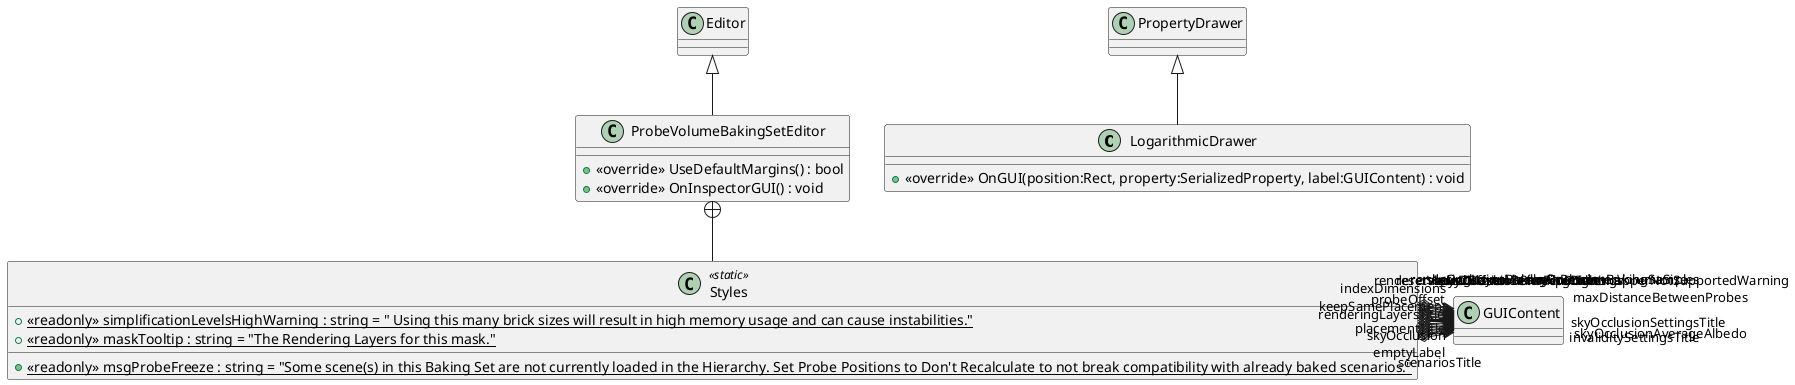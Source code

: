 @startuml
class LogarithmicDrawer {
    + <<override>> OnGUI(position:Rect, property:SerializedProperty, label:GUIContent) : void
}
class ProbeVolumeBakingSetEditor {
    + <<override>> UseDefaultMargins() : bool
    + <<override>> OnInspectorGUI() : void
}
class Styles <<static>> {
    + {static} <<readonly>> msgProbeFreeze : string = "Some scene(s) in this Baking Set are not currently loaded in the Hierarchy. Set Probe Positions to Don't Recalculate to not break compatibility with already baked scenarios."
    + {static} <<readonly>> simplificationLevelsHighWarning : string = " Using this many brick sizes will result in high memory usage and can cause instabilities."
    + {static} <<readonly>> maskTooltip : string = "The Rendering Layers for this mask."
}
PropertyDrawer <|-- LogarithmicDrawer
Editor <|-- ProbeVolumeBakingSetEditor
ProbeVolumeBakingSetEditor +-- Styles
Styles o-> "scenariosTitle" GUIContent
Styles o-> "placementTitle" GUIContent
Styles o-> "invaliditySettingsTitle" GUIContent
Styles o-> "skyOcclusionSettingsTitle" GUIContent
Styles o-> "renderingLayersTitle" GUIContent
Styles o-> "keepSamePlacement" GUIContent
Styles o-> "emptyLabel" GUIContent
Styles o-> "probeOffset" GUIContent
Styles o-> "maxDistanceBetweenProbes" GUIContent
Styles o-> "minDistanceBetweenProbes" GUIContent
Styles o-> "indexDimensions" GUIContent
Styles o-> "minRendererVolumeSize" GUIContent
Styles o-> "renderersLayerMask" GUIContent
Styles o-> "rendererFilterSettings" GUIContent
Styles o-> "skyOcclusion" GUIContent
Styles o-> "skyOcclusionBakingSamples" GUIContent
Styles o-> "skyOcclusionBakingBounces" GUIContent
Styles o-> "skyOcclusionAverageAlbedo" GUIContent
Styles o-> "skyOcclusionShadingDirection" GUIContent
Styles o-> "cpuLightmapperNotSupportedWarning" GUIContent
Styles o-> "resetDilation" GUIContent
Styles o-> "resetVirtualOffset" GUIContent
Styles o-> "renderingLayerMasks" GUIContent
@enduml
